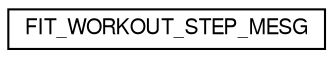 digraph "Graphical Class Hierarchy"
{
  edge [fontname="FreeSans",fontsize="10",labelfontname="FreeSans",labelfontsize="10"];
  node [fontname="FreeSans",fontsize="10",shape=record];
  rankdir="LR";
  Node1 [label="FIT_WORKOUT_STEP_MESG",height=0.2,width=0.4,color="black", fillcolor="white", style="filled",URL="$struct_f_i_t___w_o_r_k_o_u_t___s_t_e_p___m_e_s_g.html"];
}
